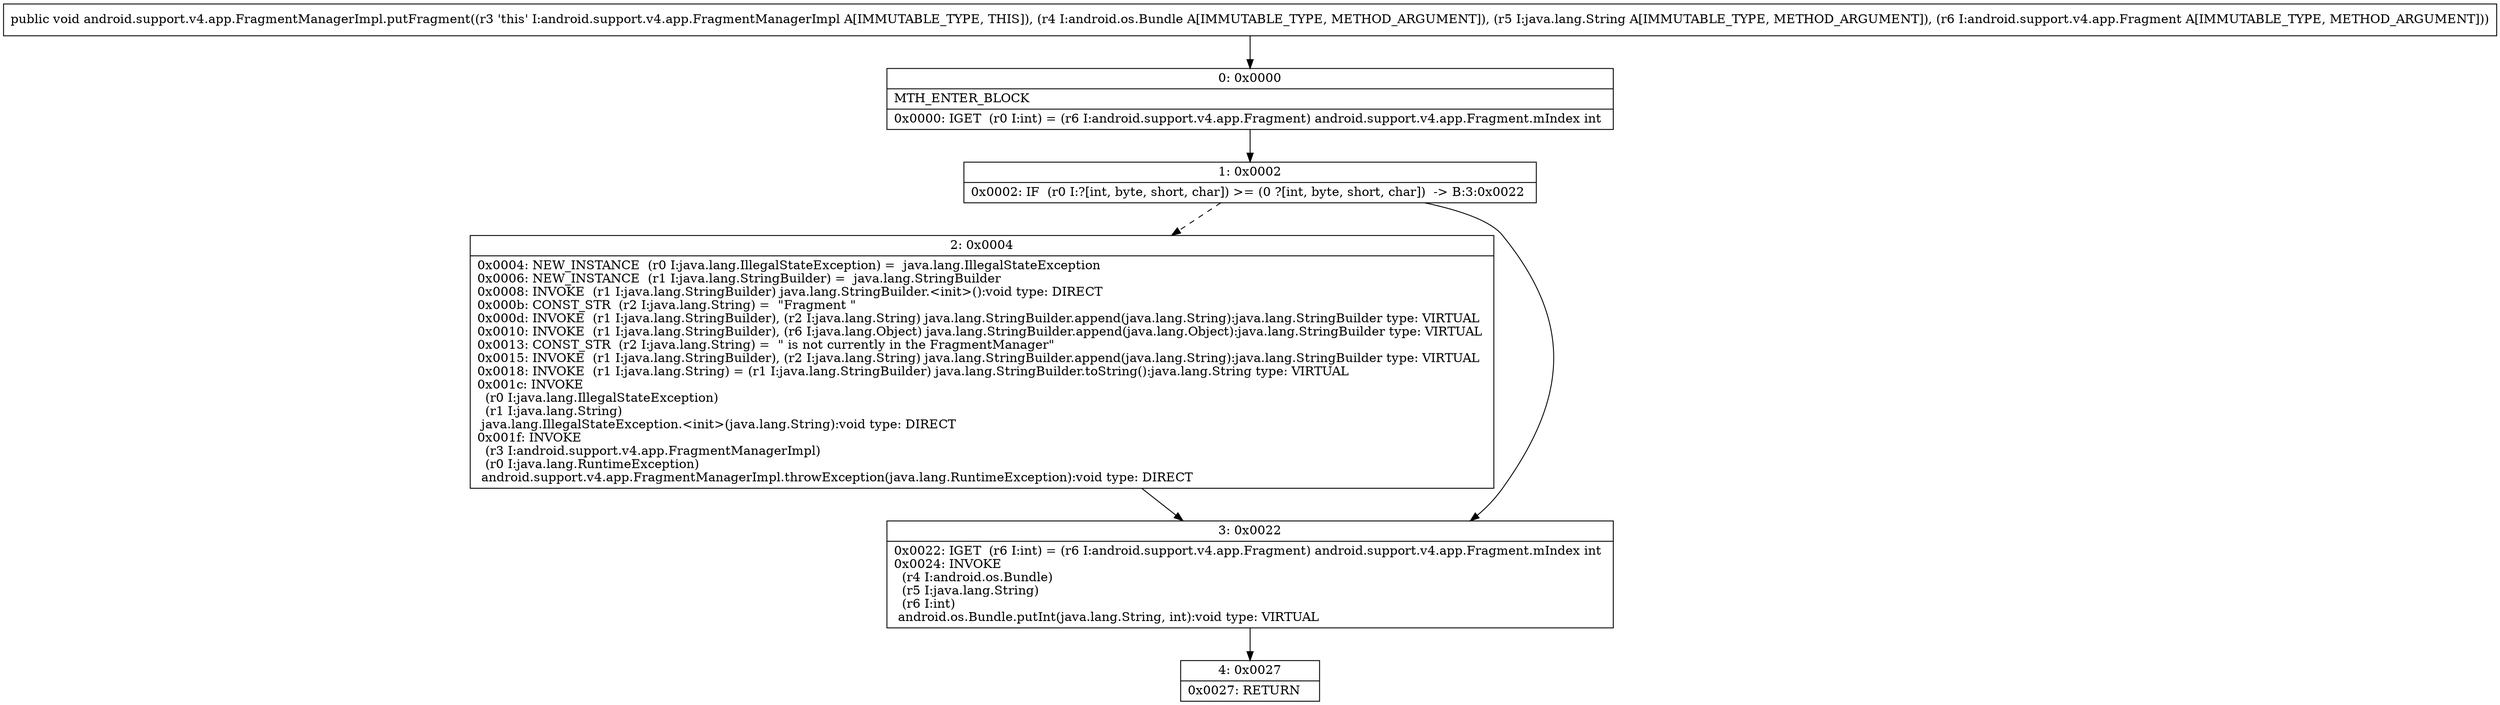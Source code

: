 digraph "CFG forandroid.support.v4.app.FragmentManagerImpl.putFragment(Landroid\/os\/Bundle;Ljava\/lang\/String;Landroid\/support\/v4\/app\/Fragment;)V" {
Node_0 [shape=record,label="{0\:\ 0x0000|MTH_ENTER_BLOCK\l|0x0000: IGET  (r0 I:int) = (r6 I:android.support.v4.app.Fragment) android.support.v4.app.Fragment.mIndex int \l}"];
Node_1 [shape=record,label="{1\:\ 0x0002|0x0002: IF  (r0 I:?[int, byte, short, char]) \>= (0 ?[int, byte, short, char])  \-\> B:3:0x0022 \l}"];
Node_2 [shape=record,label="{2\:\ 0x0004|0x0004: NEW_INSTANCE  (r0 I:java.lang.IllegalStateException) =  java.lang.IllegalStateException \l0x0006: NEW_INSTANCE  (r1 I:java.lang.StringBuilder) =  java.lang.StringBuilder \l0x0008: INVOKE  (r1 I:java.lang.StringBuilder) java.lang.StringBuilder.\<init\>():void type: DIRECT \l0x000b: CONST_STR  (r2 I:java.lang.String) =  \"Fragment \" \l0x000d: INVOKE  (r1 I:java.lang.StringBuilder), (r2 I:java.lang.String) java.lang.StringBuilder.append(java.lang.String):java.lang.StringBuilder type: VIRTUAL \l0x0010: INVOKE  (r1 I:java.lang.StringBuilder), (r6 I:java.lang.Object) java.lang.StringBuilder.append(java.lang.Object):java.lang.StringBuilder type: VIRTUAL \l0x0013: CONST_STR  (r2 I:java.lang.String) =  \" is not currently in the FragmentManager\" \l0x0015: INVOKE  (r1 I:java.lang.StringBuilder), (r2 I:java.lang.String) java.lang.StringBuilder.append(java.lang.String):java.lang.StringBuilder type: VIRTUAL \l0x0018: INVOKE  (r1 I:java.lang.String) = (r1 I:java.lang.StringBuilder) java.lang.StringBuilder.toString():java.lang.String type: VIRTUAL \l0x001c: INVOKE  \l  (r0 I:java.lang.IllegalStateException)\l  (r1 I:java.lang.String)\l java.lang.IllegalStateException.\<init\>(java.lang.String):void type: DIRECT \l0x001f: INVOKE  \l  (r3 I:android.support.v4.app.FragmentManagerImpl)\l  (r0 I:java.lang.RuntimeException)\l android.support.v4.app.FragmentManagerImpl.throwException(java.lang.RuntimeException):void type: DIRECT \l}"];
Node_3 [shape=record,label="{3\:\ 0x0022|0x0022: IGET  (r6 I:int) = (r6 I:android.support.v4.app.Fragment) android.support.v4.app.Fragment.mIndex int \l0x0024: INVOKE  \l  (r4 I:android.os.Bundle)\l  (r5 I:java.lang.String)\l  (r6 I:int)\l android.os.Bundle.putInt(java.lang.String, int):void type: VIRTUAL \l}"];
Node_4 [shape=record,label="{4\:\ 0x0027|0x0027: RETURN   \l}"];
MethodNode[shape=record,label="{public void android.support.v4.app.FragmentManagerImpl.putFragment((r3 'this' I:android.support.v4.app.FragmentManagerImpl A[IMMUTABLE_TYPE, THIS]), (r4 I:android.os.Bundle A[IMMUTABLE_TYPE, METHOD_ARGUMENT]), (r5 I:java.lang.String A[IMMUTABLE_TYPE, METHOD_ARGUMENT]), (r6 I:android.support.v4.app.Fragment A[IMMUTABLE_TYPE, METHOD_ARGUMENT])) }"];
MethodNode -> Node_0;
Node_0 -> Node_1;
Node_1 -> Node_2[style=dashed];
Node_1 -> Node_3;
Node_2 -> Node_3;
Node_3 -> Node_4;
}

